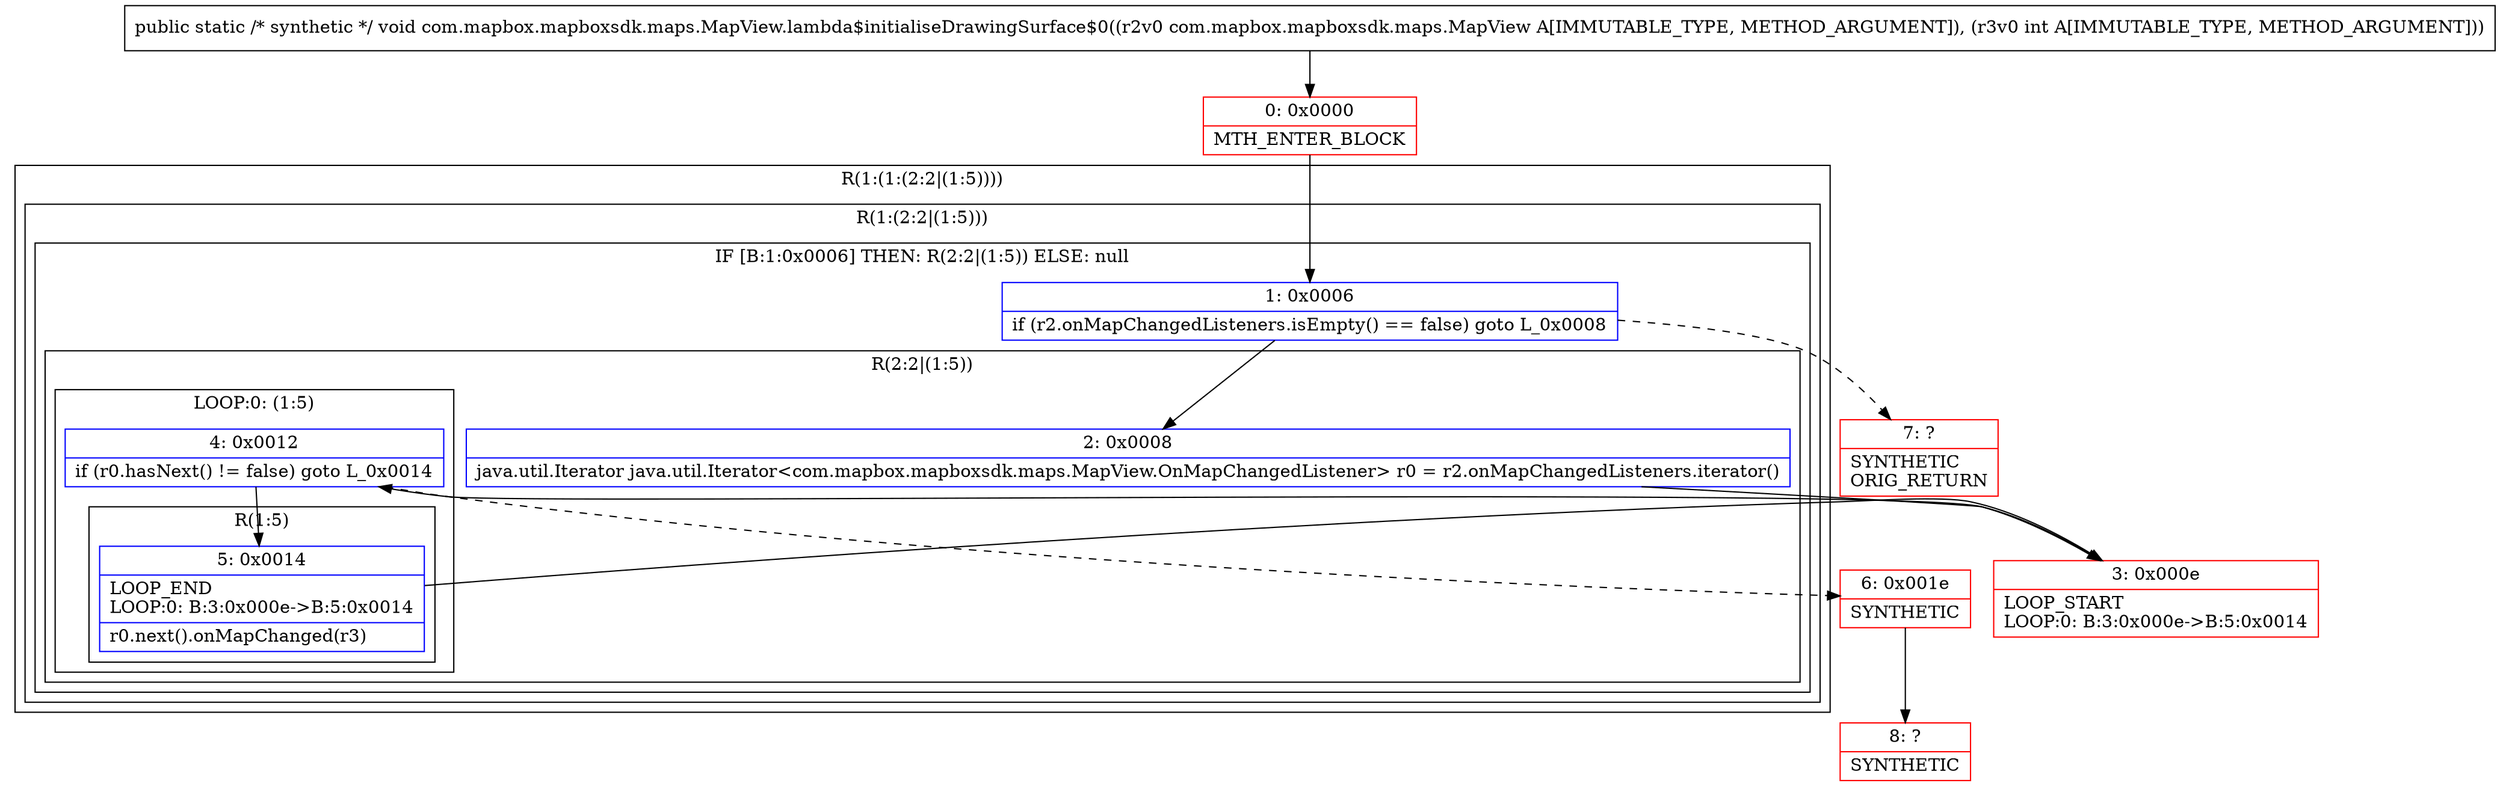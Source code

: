 digraph "CFG forcom.mapbox.mapboxsdk.maps.MapView.lambda$initialiseDrawingSurface$0(Lcom\/mapbox\/mapboxsdk\/maps\/MapView;I)V" {
subgraph cluster_Region_227365220 {
label = "R(1:(1:(2:2|(1:5))))";
node [shape=record,color=blue];
subgraph cluster_Region_1144577957 {
label = "R(1:(2:2|(1:5)))";
node [shape=record,color=blue];
subgraph cluster_IfRegion_206128702 {
label = "IF [B:1:0x0006] THEN: R(2:2|(1:5)) ELSE: null";
node [shape=record,color=blue];
Node_1 [shape=record,label="{1\:\ 0x0006|if (r2.onMapChangedListeners.isEmpty() == false) goto L_0x0008\l}"];
subgraph cluster_Region_520614521 {
label = "R(2:2|(1:5))";
node [shape=record,color=blue];
Node_2 [shape=record,label="{2\:\ 0x0008|java.util.Iterator java.util.Iterator\<com.mapbox.mapboxsdk.maps.MapView.OnMapChangedListener\> r0 = r2.onMapChangedListeners.iterator()\l}"];
subgraph cluster_LoopRegion_1188408792 {
label = "LOOP:0: (1:5)";
node [shape=record,color=blue];
Node_4 [shape=record,label="{4\:\ 0x0012|if (r0.hasNext() != false) goto L_0x0014\l}"];
subgraph cluster_Region_1697918675 {
label = "R(1:5)";
node [shape=record,color=blue];
Node_5 [shape=record,label="{5\:\ 0x0014|LOOP_END\lLOOP:0: B:3:0x000e\-\>B:5:0x0014\l|r0.next().onMapChanged(r3)\l}"];
}
}
}
}
}
}
Node_0 [shape=record,color=red,label="{0\:\ 0x0000|MTH_ENTER_BLOCK\l}"];
Node_3 [shape=record,color=red,label="{3\:\ 0x000e|LOOP_START\lLOOP:0: B:3:0x000e\-\>B:5:0x0014\l}"];
Node_6 [shape=record,color=red,label="{6\:\ 0x001e|SYNTHETIC\l}"];
Node_7 [shape=record,color=red,label="{7\:\ ?|SYNTHETIC\lORIG_RETURN\l}"];
Node_8 [shape=record,color=red,label="{8\:\ ?|SYNTHETIC\l}"];
MethodNode[shape=record,label="{public static \/* synthetic *\/ void com.mapbox.mapboxsdk.maps.MapView.lambda$initialiseDrawingSurface$0((r2v0 com.mapbox.mapboxsdk.maps.MapView A[IMMUTABLE_TYPE, METHOD_ARGUMENT]), (r3v0 int A[IMMUTABLE_TYPE, METHOD_ARGUMENT])) }"];
MethodNode -> Node_0;
Node_1 -> Node_2;
Node_1 -> Node_7[style=dashed];
Node_2 -> Node_3;
Node_4 -> Node_5;
Node_4 -> Node_6[style=dashed];
Node_5 -> Node_3;
Node_0 -> Node_1;
Node_3 -> Node_4;
Node_6 -> Node_8;
}

